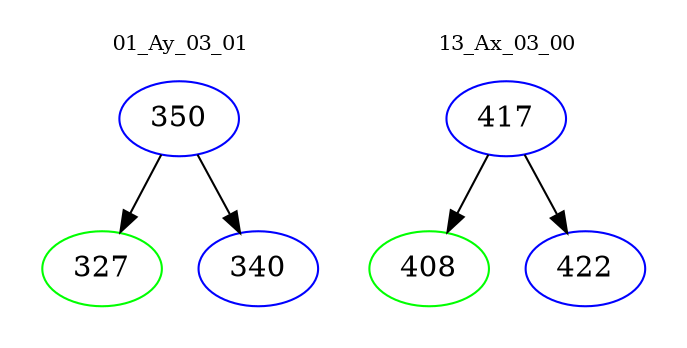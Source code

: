 digraph{
subgraph cluster_0 {
color = white
label = "01_Ay_03_01";
fontsize=10;
T0_350 [label="350", color="blue"]
T0_350 -> T0_327 [color="black"]
T0_327 [label="327", color="green"]
T0_350 -> T0_340 [color="black"]
T0_340 [label="340", color="blue"]
}
subgraph cluster_1 {
color = white
label = "13_Ax_03_00";
fontsize=10;
T1_417 [label="417", color="blue"]
T1_417 -> T1_408 [color="black"]
T1_408 [label="408", color="green"]
T1_417 -> T1_422 [color="black"]
T1_422 [label="422", color="blue"]
}
}
